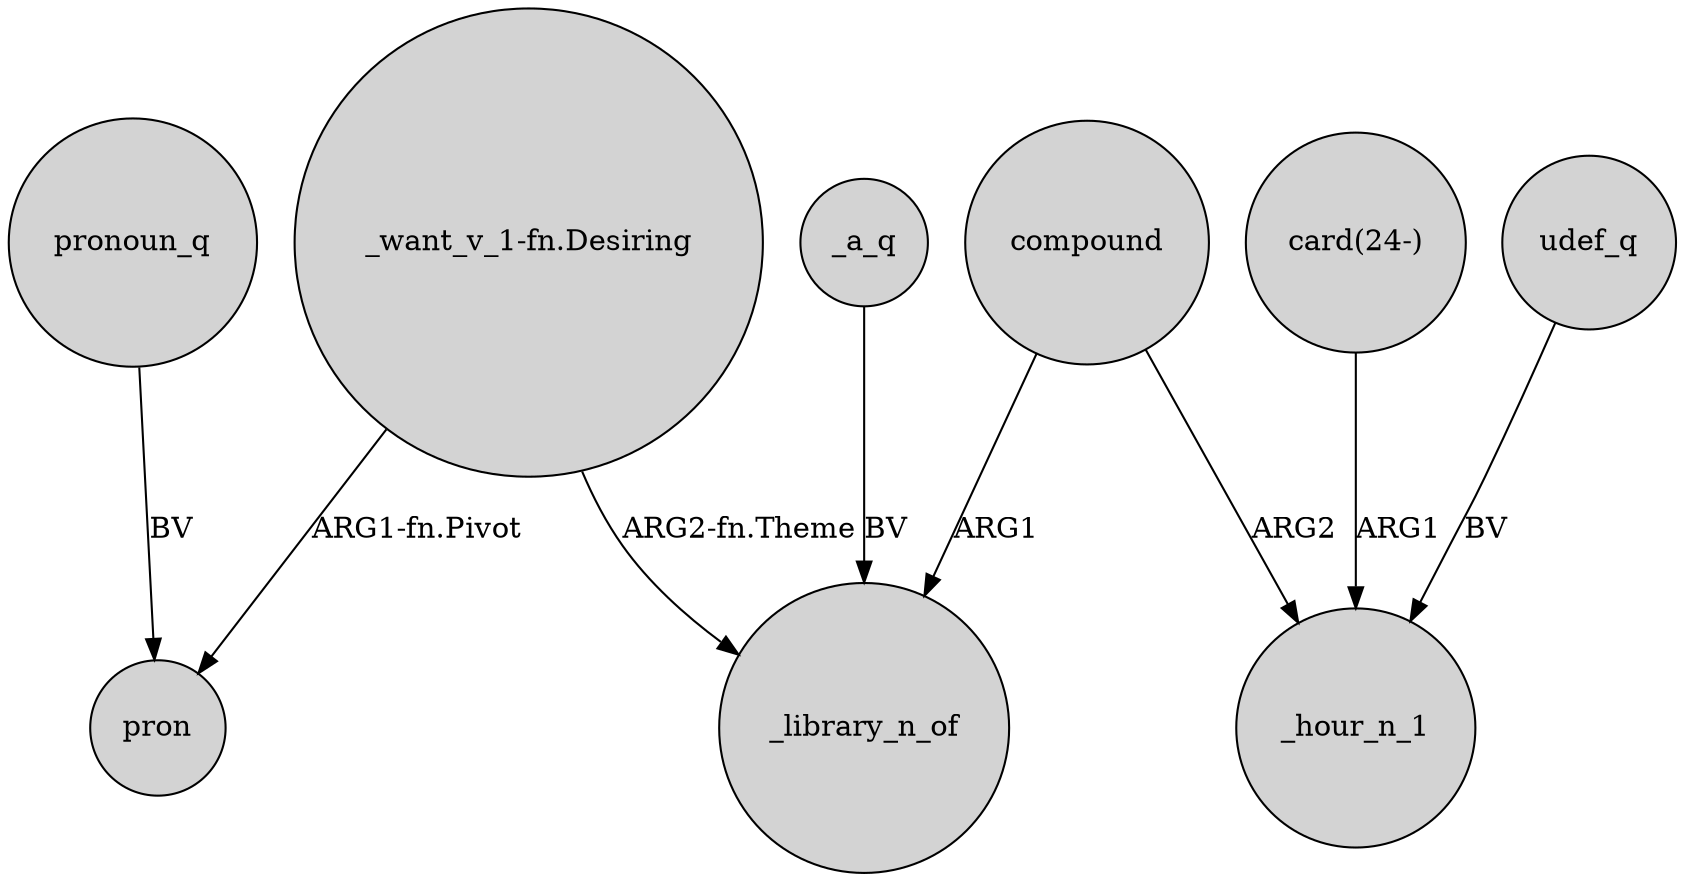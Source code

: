 digraph {
	node [shape=circle style=filled]
	"_want_v_1-fn.Desiring" -> pron [label="ARG1-fn.Pivot"]
	udef_q -> _hour_n_1 [label=BV]
	compound -> _library_n_of [label=ARG1]
	_a_q -> _library_n_of [label=BV]
	compound -> _hour_n_1 [label=ARG2]
	"card(24-)" -> _hour_n_1 [label=ARG1]
	"_want_v_1-fn.Desiring" -> _library_n_of [label="ARG2-fn.Theme"]
	pronoun_q -> pron [label=BV]
}

